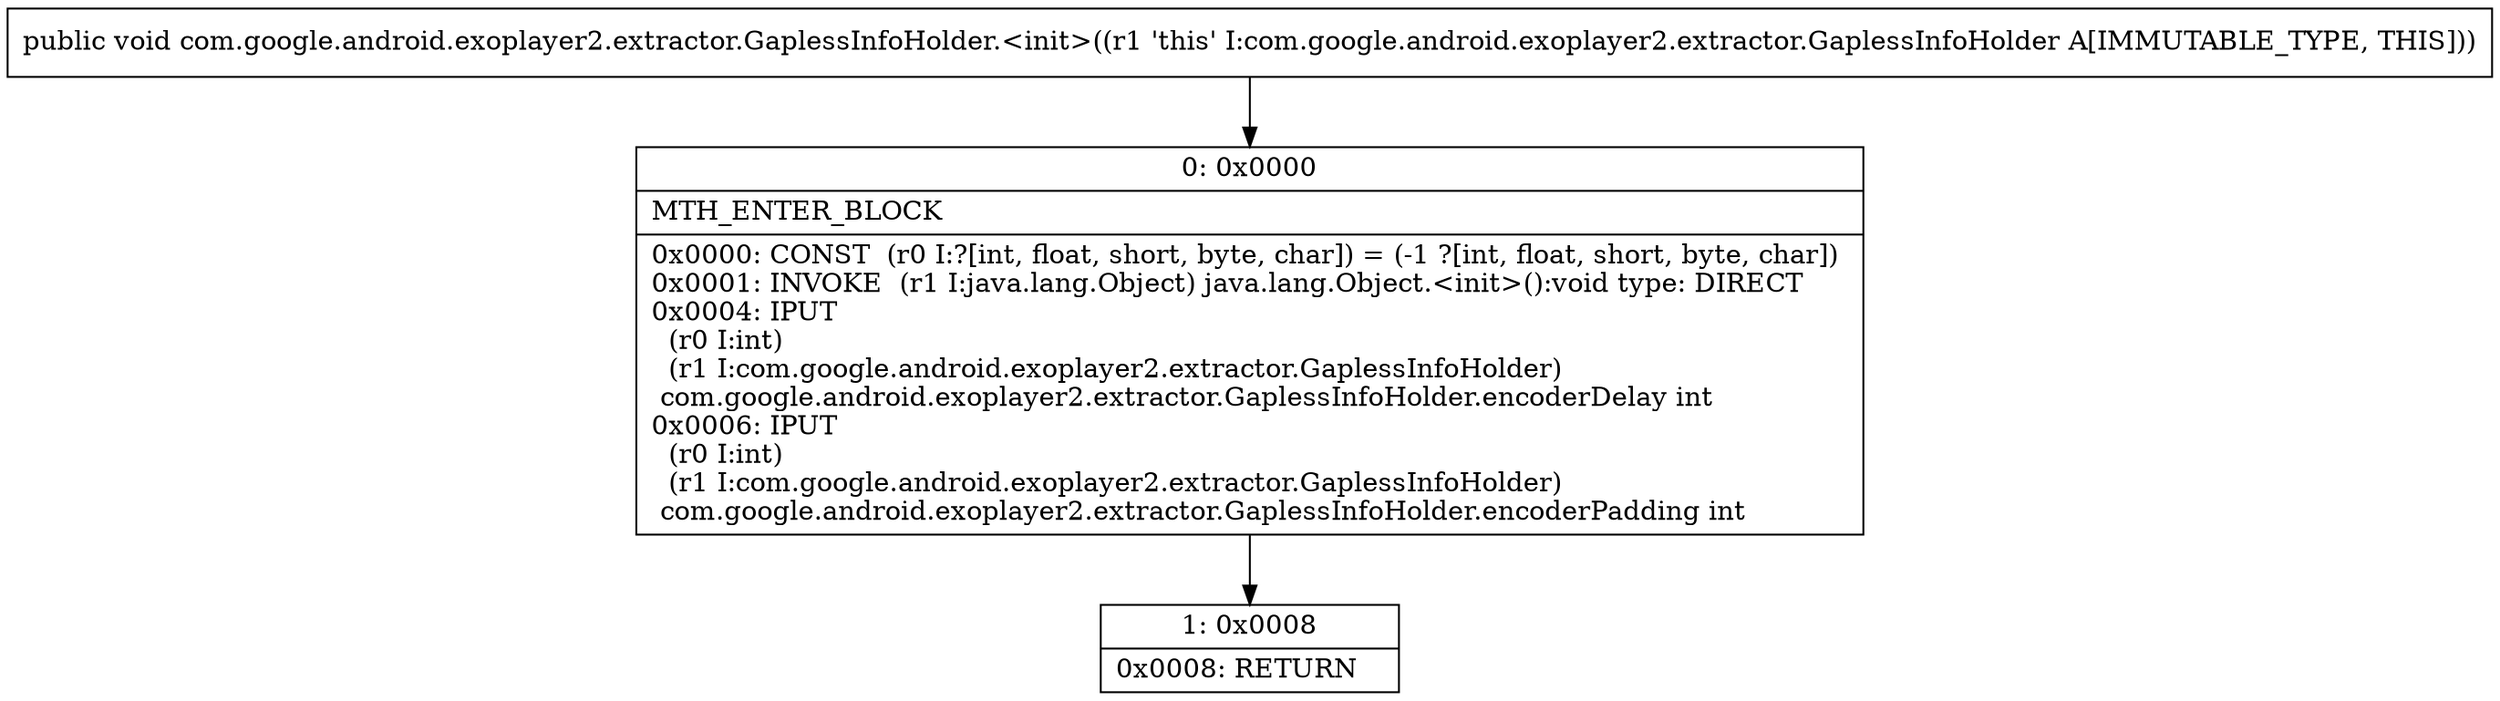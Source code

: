 digraph "CFG forcom.google.android.exoplayer2.extractor.GaplessInfoHolder.\<init\>()V" {
Node_0 [shape=record,label="{0\:\ 0x0000|MTH_ENTER_BLOCK\l|0x0000: CONST  (r0 I:?[int, float, short, byte, char]) = (\-1 ?[int, float, short, byte, char]) \l0x0001: INVOKE  (r1 I:java.lang.Object) java.lang.Object.\<init\>():void type: DIRECT \l0x0004: IPUT  \l  (r0 I:int)\l  (r1 I:com.google.android.exoplayer2.extractor.GaplessInfoHolder)\l com.google.android.exoplayer2.extractor.GaplessInfoHolder.encoderDelay int \l0x0006: IPUT  \l  (r0 I:int)\l  (r1 I:com.google.android.exoplayer2.extractor.GaplessInfoHolder)\l com.google.android.exoplayer2.extractor.GaplessInfoHolder.encoderPadding int \l}"];
Node_1 [shape=record,label="{1\:\ 0x0008|0x0008: RETURN   \l}"];
MethodNode[shape=record,label="{public void com.google.android.exoplayer2.extractor.GaplessInfoHolder.\<init\>((r1 'this' I:com.google.android.exoplayer2.extractor.GaplessInfoHolder A[IMMUTABLE_TYPE, THIS])) }"];
MethodNode -> Node_0;
Node_0 -> Node_1;
}

